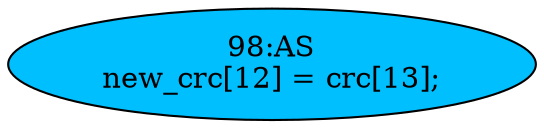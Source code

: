 strict digraph "" {
	node [label="\N"];
	"98:AS"	 [ast="<pyverilog.vparser.ast.Assign object at 0x7f1e241dfc90>",
		def_var="['new_crc']",
		fillcolor=deepskyblue,
		label="98:AS
new_crc[12] = crc[13];",
		statements="[]",
		style=filled,
		typ=Assign,
		use_var="['crc']"];
}

